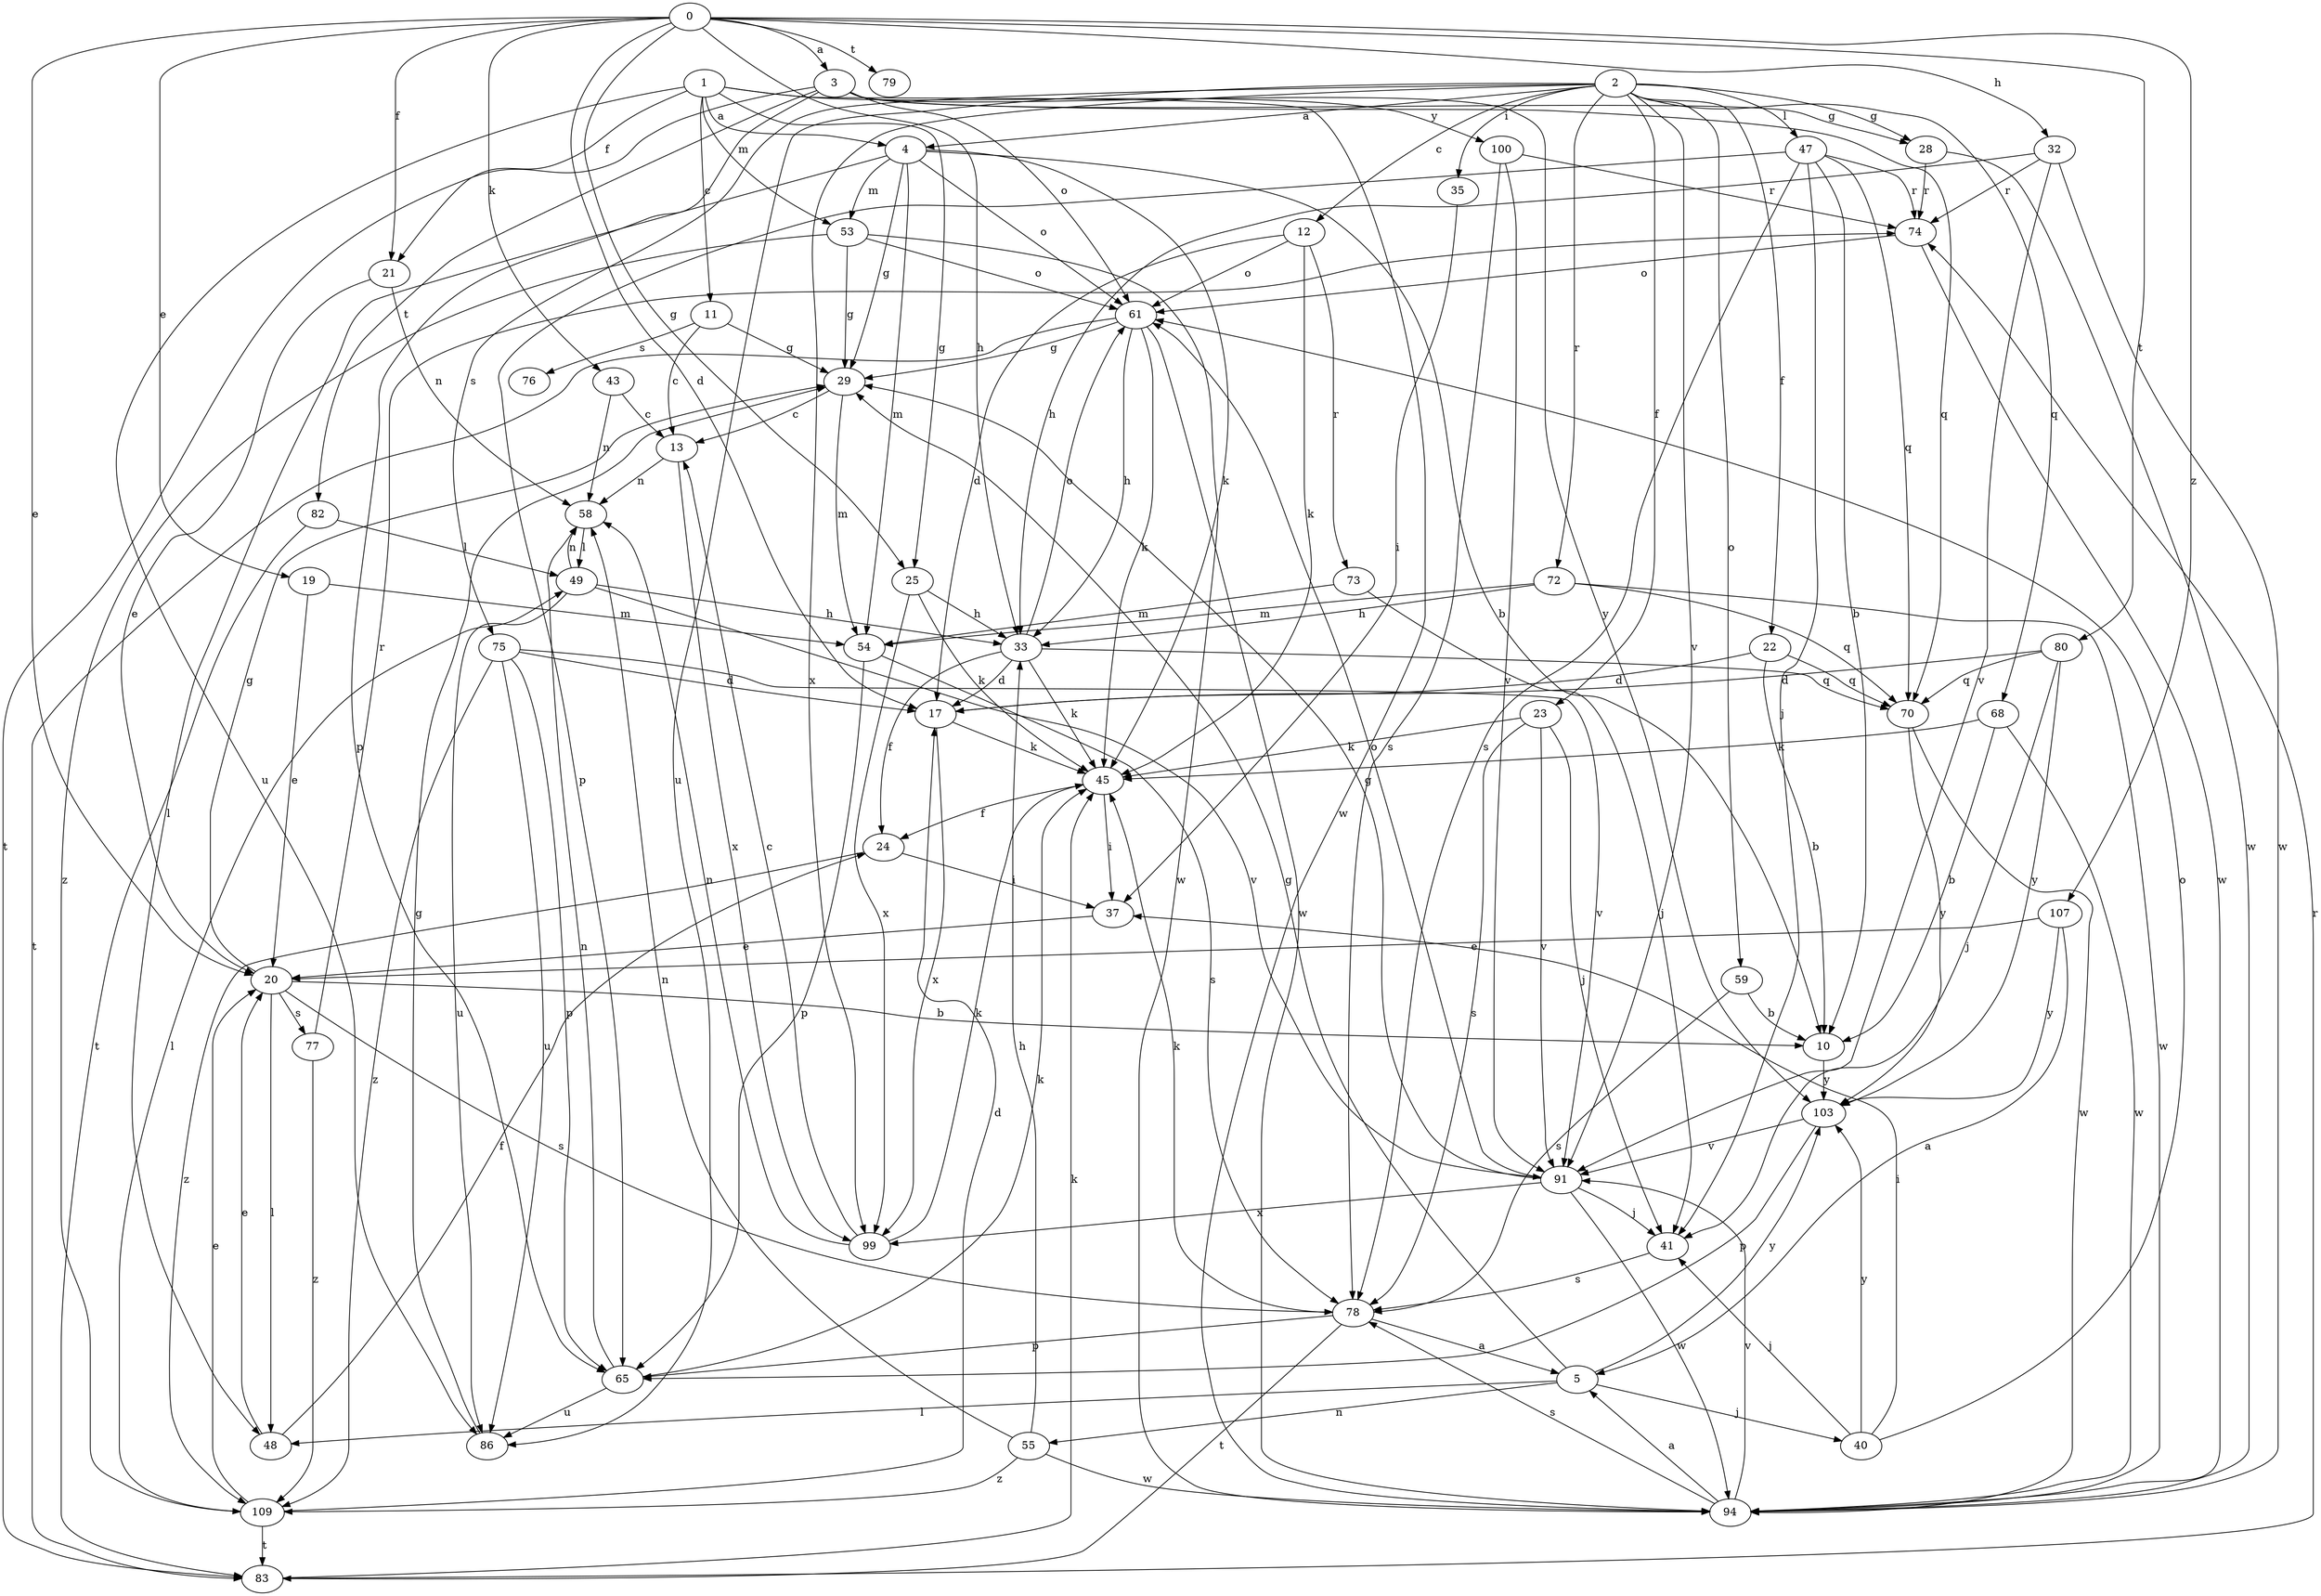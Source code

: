 strict digraph  {
0;
1;
2;
3;
4;
5;
10;
11;
12;
13;
17;
19;
20;
21;
22;
23;
24;
25;
28;
29;
32;
33;
35;
37;
40;
41;
43;
45;
47;
48;
49;
53;
54;
55;
58;
59;
61;
65;
68;
70;
72;
73;
74;
75;
76;
77;
78;
79;
80;
82;
83;
86;
91;
94;
99;
100;
103;
107;
109;
0 -> 3  [label=a];
0 -> 17  [label=d];
0 -> 19  [label=e];
0 -> 20  [label=e];
0 -> 21  [label=f];
0 -> 25  [label=g];
0 -> 32  [label=h];
0 -> 33  [label=h];
0 -> 43  [label=k];
0 -> 79  [label=t];
0 -> 80  [label=t];
0 -> 107  [label=z];
1 -> 4  [label=a];
1 -> 11  [label=c];
1 -> 21  [label=f];
1 -> 25  [label=g];
1 -> 53  [label=m];
1 -> 86  [label=u];
1 -> 94  [label=w];
1 -> 100  [label=y];
2 -> 4  [label=a];
2 -> 12  [label=c];
2 -> 22  [label=f];
2 -> 23  [label=f];
2 -> 28  [label=g];
2 -> 35  [label=i];
2 -> 47  [label=l];
2 -> 59  [label=o];
2 -> 68  [label=q];
2 -> 72  [label=r];
2 -> 75  [label=s];
2 -> 86  [label=u];
2 -> 91  [label=v];
2 -> 99  [label=x];
3 -> 28  [label=g];
3 -> 61  [label=o];
3 -> 65  [label=p];
3 -> 70  [label=q];
3 -> 82  [label=t];
3 -> 83  [label=t];
3 -> 103  [label=y];
4 -> 10  [label=b];
4 -> 29  [label=g];
4 -> 45  [label=k];
4 -> 48  [label=l];
4 -> 53  [label=m];
4 -> 54  [label=m];
4 -> 61  [label=o];
5 -> 29  [label=g];
5 -> 40  [label=j];
5 -> 48  [label=l];
5 -> 55  [label=n];
5 -> 103  [label=y];
10 -> 103  [label=y];
11 -> 13  [label=c];
11 -> 29  [label=g];
11 -> 76  [label=s];
12 -> 17  [label=d];
12 -> 45  [label=k];
12 -> 61  [label=o];
12 -> 73  [label=r];
13 -> 58  [label=n];
13 -> 99  [label=x];
17 -> 45  [label=k];
17 -> 99  [label=x];
19 -> 20  [label=e];
19 -> 54  [label=m];
20 -> 10  [label=b];
20 -> 29  [label=g];
20 -> 48  [label=l];
20 -> 77  [label=s];
20 -> 78  [label=s];
21 -> 20  [label=e];
21 -> 58  [label=n];
22 -> 10  [label=b];
22 -> 17  [label=d];
22 -> 70  [label=q];
23 -> 41  [label=j];
23 -> 45  [label=k];
23 -> 78  [label=s];
23 -> 91  [label=v];
24 -> 37  [label=i];
24 -> 109  [label=z];
25 -> 33  [label=h];
25 -> 45  [label=k];
25 -> 99  [label=x];
28 -> 74  [label=r];
28 -> 94  [label=w];
29 -> 13  [label=c];
29 -> 54  [label=m];
32 -> 33  [label=h];
32 -> 74  [label=r];
32 -> 91  [label=v];
32 -> 94  [label=w];
33 -> 17  [label=d];
33 -> 24  [label=f];
33 -> 45  [label=k];
33 -> 61  [label=o];
33 -> 70  [label=q];
35 -> 37  [label=i];
37 -> 20  [label=e];
40 -> 37  [label=i];
40 -> 41  [label=j];
40 -> 61  [label=o];
40 -> 103  [label=y];
41 -> 78  [label=s];
43 -> 13  [label=c];
43 -> 58  [label=n];
45 -> 24  [label=f];
45 -> 37  [label=i];
47 -> 10  [label=b];
47 -> 41  [label=j];
47 -> 65  [label=p];
47 -> 70  [label=q];
47 -> 74  [label=r];
47 -> 78  [label=s];
48 -> 20  [label=e];
48 -> 24  [label=f];
49 -> 33  [label=h];
49 -> 58  [label=n];
49 -> 86  [label=u];
49 -> 91  [label=v];
53 -> 29  [label=g];
53 -> 61  [label=o];
53 -> 94  [label=w];
53 -> 109  [label=z];
54 -> 65  [label=p];
54 -> 78  [label=s];
55 -> 33  [label=h];
55 -> 58  [label=n];
55 -> 94  [label=w];
55 -> 109  [label=z];
58 -> 49  [label=l];
59 -> 10  [label=b];
59 -> 78  [label=s];
61 -> 29  [label=g];
61 -> 33  [label=h];
61 -> 45  [label=k];
61 -> 83  [label=t];
61 -> 94  [label=w];
65 -> 45  [label=k];
65 -> 58  [label=n];
65 -> 86  [label=u];
68 -> 10  [label=b];
68 -> 45  [label=k];
68 -> 94  [label=w];
70 -> 94  [label=w];
70 -> 103  [label=y];
72 -> 33  [label=h];
72 -> 54  [label=m];
72 -> 70  [label=q];
72 -> 94  [label=w];
73 -> 41  [label=j];
73 -> 54  [label=m];
74 -> 61  [label=o];
74 -> 94  [label=w];
75 -> 17  [label=d];
75 -> 65  [label=p];
75 -> 86  [label=u];
75 -> 91  [label=v];
75 -> 109  [label=z];
77 -> 74  [label=r];
77 -> 109  [label=z];
78 -> 5  [label=a];
78 -> 45  [label=k];
78 -> 65  [label=p];
78 -> 83  [label=t];
80 -> 17  [label=d];
80 -> 41  [label=j];
80 -> 70  [label=q];
80 -> 103  [label=y];
82 -> 49  [label=l];
82 -> 83  [label=t];
83 -> 45  [label=k];
83 -> 74  [label=r];
86 -> 29  [label=g];
91 -> 29  [label=g];
91 -> 41  [label=j];
91 -> 61  [label=o];
91 -> 94  [label=w];
91 -> 99  [label=x];
94 -> 5  [label=a];
94 -> 78  [label=s];
94 -> 91  [label=v];
99 -> 13  [label=c];
99 -> 45  [label=k];
99 -> 58  [label=n];
100 -> 74  [label=r];
100 -> 78  [label=s];
100 -> 91  [label=v];
103 -> 65  [label=p];
103 -> 91  [label=v];
107 -> 5  [label=a];
107 -> 20  [label=e];
107 -> 103  [label=y];
109 -> 17  [label=d];
109 -> 20  [label=e];
109 -> 49  [label=l];
109 -> 83  [label=t];
}
